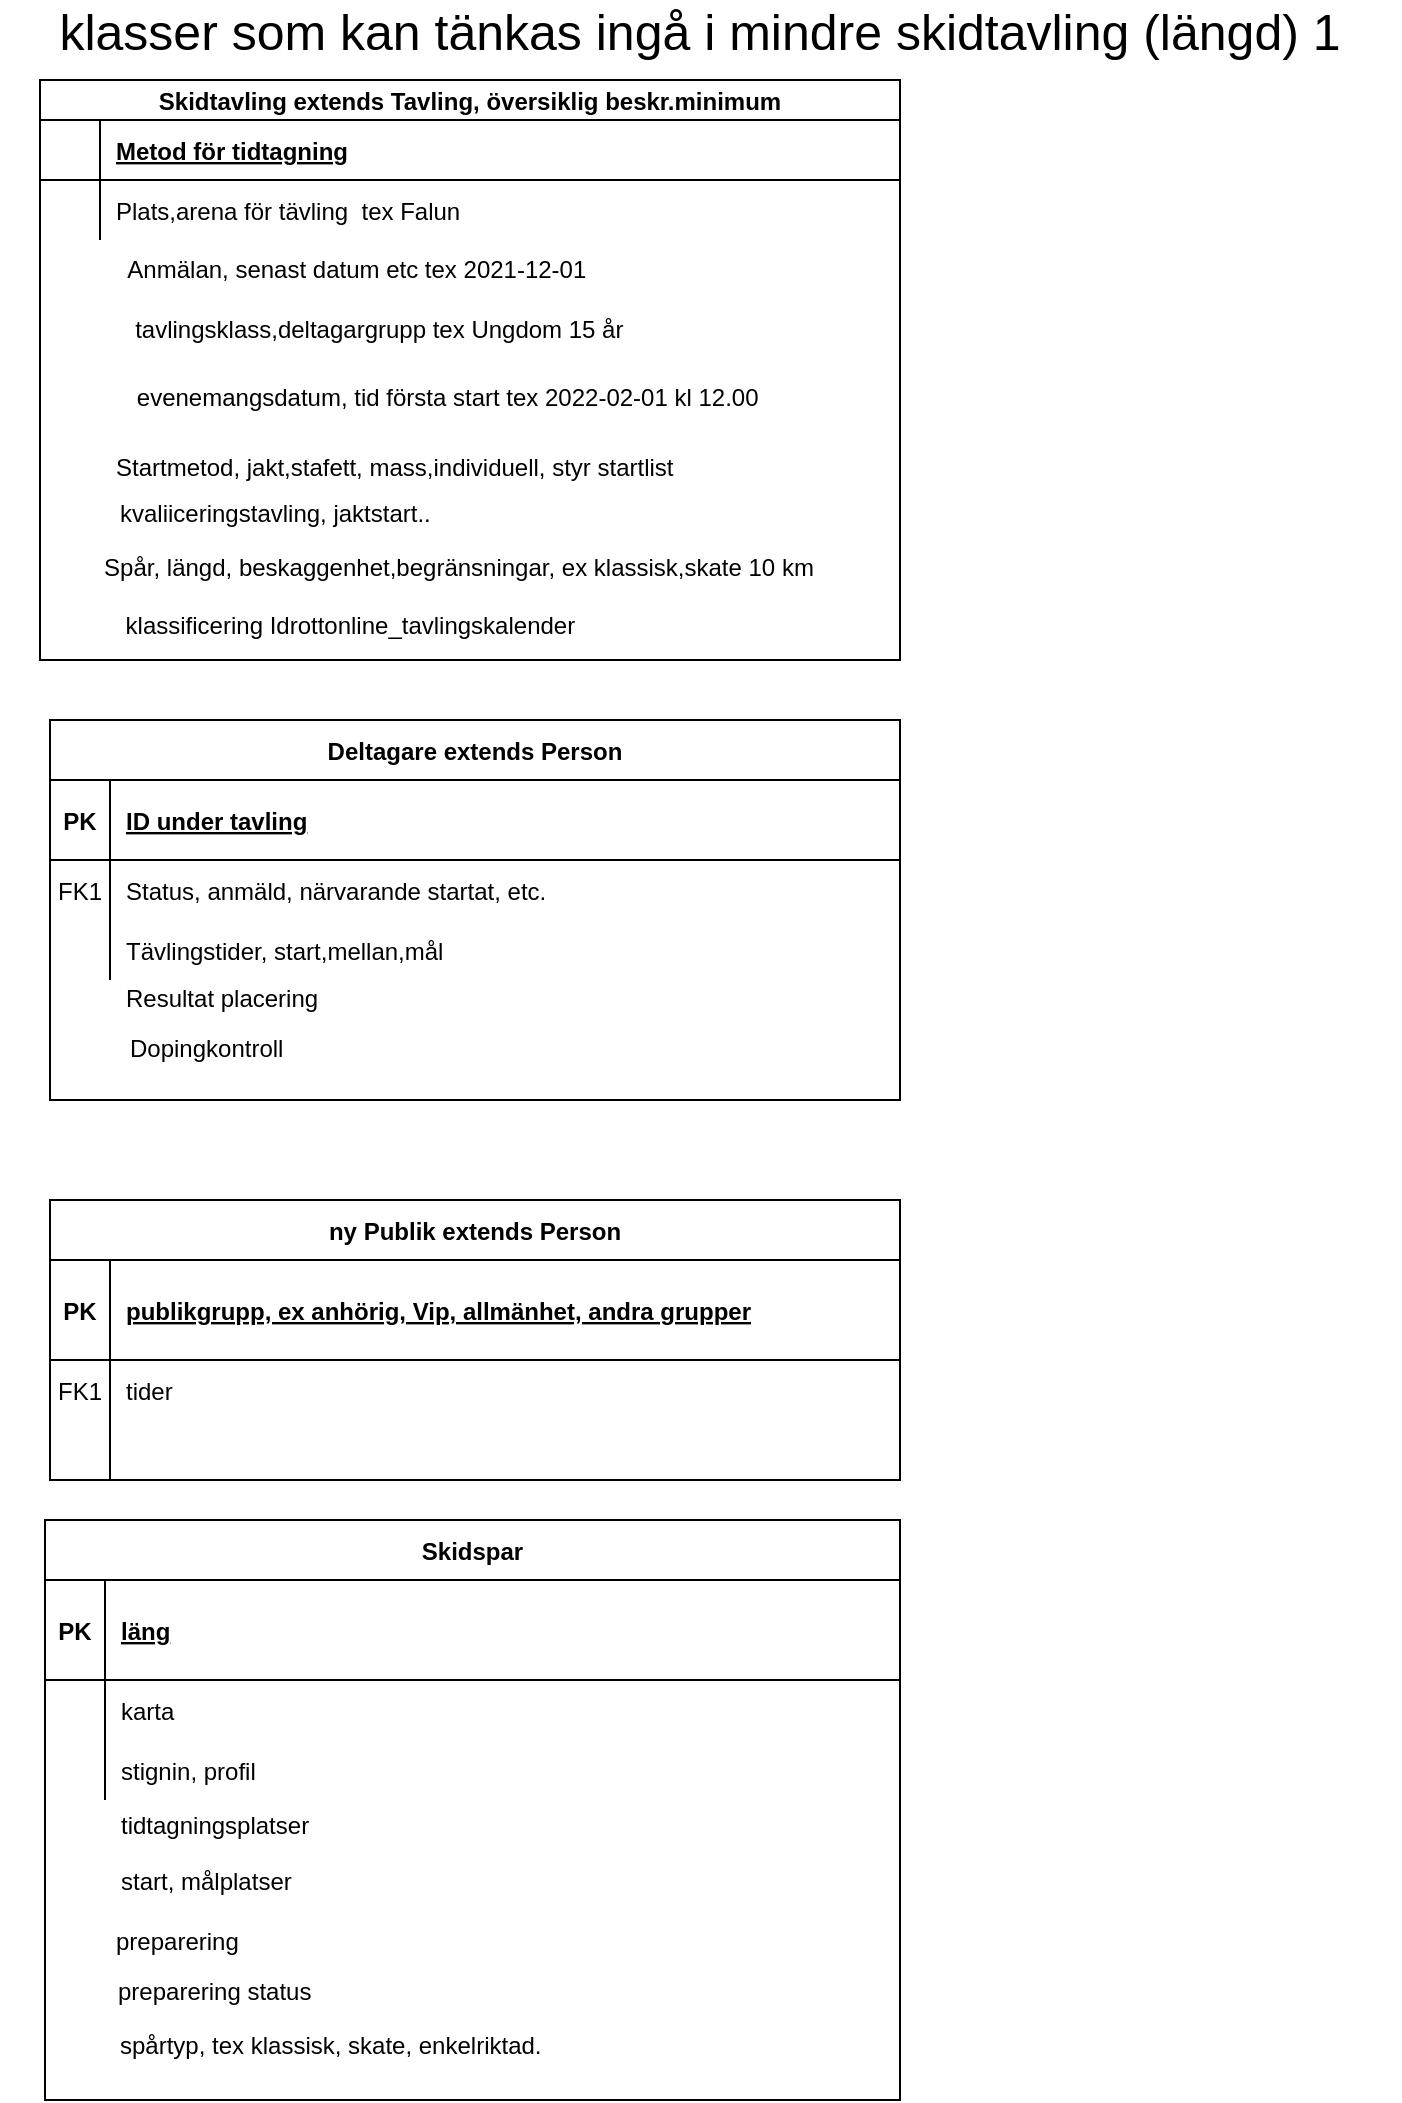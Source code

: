 <mxfile version="15.7.3" type="device"><diagram id="R2lEEEUBdFMjLlhIrx00" name="Page-1"><mxGraphModel dx="1102" dy="835" grid="1" gridSize="10" guides="1" tooltips="1" connect="1" arrows="1" fold="1" page="1" pageScale="1" pageWidth="850" pageHeight="1100" math="0" shadow="0" extFonts="Permanent Marker^https://fonts.googleapis.com/css?family=Permanent+Marker"><root><mxCell id="0"/><mxCell id="1" parent="0"/><mxCell id="C-vyLk0tnHw3VtMMgP7b-2" value="ny Publik extends Person" style="shape=table;startSize=30;container=1;collapsible=1;childLayout=tableLayout;fixedRows=1;rowLines=0;fontStyle=1;align=center;resizeLast=1;" parent="1" vertex="1"><mxGeometry x="115" y="640" width="425" height="140" as="geometry"/></mxCell><mxCell id="C-vyLk0tnHw3VtMMgP7b-3" value="" style="shape=partialRectangle;collapsible=0;dropTarget=0;pointerEvents=0;fillColor=none;points=[[0,0.5],[1,0.5]];portConstraint=eastwest;top=0;left=0;right=0;bottom=1;" parent="C-vyLk0tnHw3VtMMgP7b-2" vertex="1"><mxGeometry y="30" width="425" height="50" as="geometry"/></mxCell><mxCell id="C-vyLk0tnHw3VtMMgP7b-4" value="PK" style="shape=partialRectangle;overflow=hidden;connectable=0;fillColor=none;top=0;left=0;bottom=0;right=0;fontStyle=1;" parent="C-vyLk0tnHw3VtMMgP7b-3" vertex="1"><mxGeometry width="30" height="50" as="geometry"><mxRectangle width="30" height="50" as="alternateBounds"/></mxGeometry></mxCell><mxCell id="C-vyLk0tnHw3VtMMgP7b-5" value="publikgrupp, ex anhörig, Vip, allmänhet, andra grupper" style="shape=partialRectangle;overflow=hidden;connectable=0;fillColor=none;top=0;left=0;bottom=0;right=0;align=left;spacingLeft=6;fontStyle=5;" parent="C-vyLk0tnHw3VtMMgP7b-3" vertex="1"><mxGeometry x="30" width="395" height="50" as="geometry"><mxRectangle width="395" height="50" as="alternateBounds"/></mxGeometry></mxCell><mxCell id="C-vyLk0tnHw3VtMMgP7b-6" value="" style="shape=partialRectangle;collapsible=0;dropTarget=0;pointerEvents=0;fillColor=none;points=[[0,0.5],[1,0.5]];portConstraint=eastwest;top=0;left=0;right=0;bottom=0;" parent="C-vyLk0tnHw3VtMMgP7b-2" vertex="1"><mxGeometry y="80" width="425" height="30" as="geometry"/></mxCell><mxCell id="C-vyLk0tnHw3VtMMgP7b-7" value="FK1" style="shape=partialRectangle;overflow=hidden;connectable=0;fillColor=none;top=0;left=0;bottom=0;right=0;" parent="C-vyLk0tnHw3VtMMgP7b-6" vertex="1"><mxGeometry width="30" height="30" as="geometry"><mxRectangle width="30" height="30" as="alternateBounds"/></mxGeometry></mxCell><mxCell id="C-vyLk0tnHw3VtMMgP7b-8" value="tider" style="shape=partialRectangle;overflow=hidden;connectable=0;fillColor=none;top=0;left=0;bottom=0;right=0;align=left;spacingLeft=6;" parent="C-vyLk0tnHw3VtMMgP7b-6" vertex="1"><mxGeometry x="30" width="395" height="30" as="geometry"><mxRectangle width="395" height="30" as="alternateBounds"/></mxGeometry></mxCell><mxCell id="C-vyLk0tnHw3VtMMgP7b-9" value="" style="shape=partialRectangle;collapsible=0;dropTarget=0;pointerEvents=0;fillColor=none;points=[[0,0.5],[1,0.5]];portConstraint=eastwest;top=0;left=0;right=0;bottom=0;" parent="C-vyLk0tnHw3VtMMgP7b-2" vertex="1"><mxGeometry y="110" width="425" height="30" as="geometry"/></mxCell><mxCell id="C-vyLk0tnHw3VtMMgP7b-10" value="" style="shape=partialRectangle;overflow=hidden;connectable=0;fillColor=none;top=0;left=0;bottom=0;right=0;" parent="C-vyLk0tnHw3VtMMgP7b-9" vertex="1"><mxGeometry width="30" height="30" as="geometry"><mxRectangle width="30" height="30" as="alternateBounds"/></mxGeometry></mxCell><mxCell id="C-vyLk0tnHw3VtMMgP7b-11" value="" style="shape=partialRectangle;overflow=hidden;connectable=0;fillColor=none;top=0;left=0;bottom=0;right=0;align=left;spacingLeft=6;" parent="C-vyLk0tnHw3VtMMgP7b-9" vertex="1"><mxGeometry x="30" width="395" height="30" as="geometry"><mxRectangle width="395" height="30" as="alternateBounds"/></mxGeometry></mxCell><mxCell id="C-vyLk0tnHw3VtMMgP7b-13" value="Deltagare extends Person" style="shape=table;startSize=30;container=1;collapsible=1;childLayout=tableLayout;fixedRows=1;rowLines=0;fontStyle=1;align=center;resizeLast=1;" parent="1" vertex="1"><mxGeometry x="115" y="400" width="425" height="190" as="geometry"/></mxCell><mxCell id="C-vyLk0tnHw3VtMMgP7b-14" value="" style="shape=partialRectangle;collapsible=0;dropTarget=0;pointerEvents=0;fillColor=none;points=[[0,0.5],[1,0.5]];portConstraint=eastwest;top=0;left=0;right=0;bottom=1;" parent="C-vyLk0tnHw3VtMMgP7b-13" vertex="1"><mxGeometry y="30" width="425" height="40" as="geometry"/></mxCell><mxCell id="C-vyLk0tnHw3VtMMgP7b-15" value="PK" style="shape=partialRectangle;overflow=hidden;connectable=0;fillColor=none;top=0;left=0;bottom=0;right=0;fontStyle=1;" parent="C-vyLk0tnHw3VtMMgP7b-14" vertex="1"><mxGeometry width="30" height="40" as="geometry"><mxRectangle width="30" height="40" as="alternateBounds"/></mxGeometry></mxCell><mxCell id="C-vyLk0tnHw3VtMMgP7b-16" value="ID under tavling" style="shape=partialRectangle;overflow=hidden;connectable=0;fillColor=none;top=0;left=0;bottom=0;right=0;align=left;spacingLeft=6;fontStyle=5;" parent="C-vyLk0tnHw3VtMMgP7b-14" vertex="1"><mxGeometry x="30" width="395" height="40" as="geometry"><mxRectangle width="395" height="40" as="alternateBounds"/></mxGeometry></mxCell><mxCell id="C-vyLk0tnHw3VtMMgP7b-17" value="" style="shape=partialRectangle;collapsible=0;dropTarget=0;pointerEvents=0;fillColor=none;points=[[0,0.5],[1,0.5]];portConstraint=eastwest;top=0;left=0;right=0;bottom=0;" parent="C-vyLk0tnHw3VtMMgP7b-13" vertex="1"><mxGeometry y="70" width="425" height="30" as="geometry"/></mxCell><mxCell id="C-vyLk0tnHw3VtMMgP7b-18" value="FK1" style="shape=partialRectangle;overflow=hidden;connectable=0;fillColor=none;top=0;left=0;bottom=0;right=0;" parent="C-vyLk0tnHw3VtMMgP7b-17" vertex="1"><mxGeometry width="30" height="30" as="geometry"><mxRectangle width="30" height="30" as="alternateBounds"/></mxGeometry></mxCell><mxCell id="C-vyLk0tnHw3VtMMgP7b-19" value="Status, anmäld, närvarande startat, etc." style="shape=partialRectangle;overflow=hidden;connectable=0;fillColor=none;top=0;left=0;bottom=0;right=0;align=left;spacingLeft=6;" parent="C-vyLk0tnHw3VtMMgP7b-17" vertex="1"><mxGeometry x="30" width="395" height="30" as="geometry"><mxRectangle width="395" height="30" as="alternateBounds"/></mxGeometry></mxCell><mxCell id="C-vyLk0tnHw3VtMMgP7b-20" value="" style="shape=partialRectangle;collapsible=0;dropTarget=0;pointerEvents=0;fillColor=none;points=[[0,0.5],[1,0.5]];portConstraint=eastwest;top=0;left=0;right=0;bottom=0;" parent="C-vyLk0tnHw3VtMMgP7b-13" vertex="1"><mxGeometry y="100" width="425" height="30" as="geometry"/></mxCell><mxCell id="C-vyLk0tnHw3VtMMgP7b-21" value="" style="shape=partialRectangle;overflow=hidden;connectable=0;fillColor=none;top=0;left=0;bottom=0;right=0;" parent="C-vyLk0tnHw3VtMMgP7b-20" vertex="1"><mxGeometry width="30" height="30" as="geometry"><mxRectangle width="30" height="30" as="alternateBounds"/></mxGeometry></mxCell><mxCell id="C-vyLk0tnHw3VtMMgP7b-22" value="Tävlingstider, start,mellan,mål" style="shape=partialRectangle;overflow=hidden;connectable=0;fillColor=none;top=0;left=0;bottom=0;right=0;align=left;spacingLeft=6;" parent="C-vyLk0tnHw3VtMMgP7b-20" vertex="1"><mxGeometry x="30" width="395" height="30" as="geometry"><mxRectangle width="395" height="30" as="alternateBounds"/></mxGeometry></mxCell><mxCell id="C-vyLk0tnHw3VtMMgP7b-23" value="Skidtavling extends Tavling, översiklig beskr.minimum" style="shape=table;startSize=20;container=1;collapsible=1;childLayout=tableLayout;fixedRows=1;rowLines=0;fontStyle=1;align=center;resizeLast=1;" parent="1" vertex="1"><mxGeometry x="110" y="80" width="430" height="290" as="geometry"/></mxCell><mxCell id="C-vyLk0tnHw3VtMMgP7b-24" value="" style="shape=partialRectangle;collapsible=0;dropTarget=0;pointerEvents=0;fillColor=none;points=[[0,0.5],[1,0.5]];portConstraint=eastwest;top=0;left=0;right=0;bottom=1;" parent="C-vyLk0tnHw3VtMMgP7b-23" vertex="1"><mxGeometry y="20" width="430" height="30" as="geometry"/></mxCell><mxCell id="C-vyLk0tnHw3VtMMgP7b-25" value="" style="shape=partialRectangle;overflow=hidden;connectable=0;fillColor=none;top=0;left=0;bottom=0;right=0;fontStyle=1;" parent="C-vyLk0tnHw3VtMMgP7b-24" vertex="1"><mxGeometry width="30" height="30" as="geometry"><mxRectangle width="30" height="30" as="alternateBounds"/></mxGeometry></mxCell><mxCell id="C-vyLk0tnHw3VtMMgP7b-26" value="Metod för tidtagning" style="shape=partialRectangle;overflow=hidden;connectable=0;fillColor=none;top=0;left=0;bottom=0;right=0;align=left;spacingLeft=6;fontStyle=5;" parent="C-vyLk0tnHw3VtMMgP7b-24" vertex="1"><mxGeometry x="30" width="400" height="30" as="geometry"><mxRectangle width="400" height="30" as="alternateBounds"/></mxGeometry></mxCell><mxCell id="C-vyLk0tnHw3VtMMgP7b-27" value="" style="shape=partialRectangle;collapsible=0;dropTarget=0;pointerEvents=0;fillColor=none;points=[[0,0.5],[1,0.5]];portConstraint=eastwest;top=0;left=0;right=0;bottom=0;" parent="C-vyLk0tnHw3VtMMgP7b-23" vertex="1"><mxGeometry y="50" width="430" height="30" as="geometry"/></mxCell><mxCell id="C-vyLk0tnHw3VtMMgP7b-28" value="" style="shape=partialRectangle;overflow=hidden;connectable=0;fillColor=none;top=0;left=0;bottom=0;right=0;" parent="C-vyLk0tnHw3VtMMgP7b-27" vertex="1"><mxGeometry width="30" height="30" as="geometry"><mxRectangle width="30" height="30" as="alternateBounds"/></mxGeometry></mxCell><mxCell id="C-vyLk0tnHw3VtMMgP7b-29" value="Plats,arena för tävling  tex Falun" style="shape=partialRectangle;overflow=hidden;connectable=0;fillColor=none;top=0;left=0;bottom=0;right=0;align=left;spacingLeft=6;" parent="C-vyLk0tnHw3VtMMgP7b-27" vertex="1"><mxGeometry x="30" width="400" height="30" as="geometry"><mxRectangle width="400" height="30" as="alternateBounds"/></mxGeometry></mxCell><mxCell id="xlbWAWORUBu0dMpSI8FI-1" value="klasser som kan tänkas ingå i mindre skidtavling (längd)&amp;nbsp;1" style="text;html=1;strokeColor=none;fillColor=none;align=center;verticalAlign=middle;whiteSpace=wrap;rounded=0;strokeWidth=34;fontSize=25;" parent="1" vertex="1"><mxGeometry x="90" y="40" width="700" height="30" as="geometry"/></mxCell><mxCell id="xlbWAWORUBu0dMpSI8FI-3" value="" style="shape=partialRectangle;collapsible=0;dropTarget=0;pointerEvents=0;fillColor=none;points=[[0,0.5],[1,0.5]];portConstraint=eastwest;top=0;left=0;right=0;bottom=0;" parent="1" vertex="1"><mxGeometry x="110" y="160" width="250" height="30" as="geometry"/></mxCell><mxCell id="xlbWAWORUBu0dMpSI8FI-4" value="" style="shape=partialRectangle;overflow=hidden;connectable=0;fillColor=none;top=0;left=0;bottom=0;right=0;" parent="xlbWAWORUBu0dMpSI8FI-3" vertex="1"><mxGeometry width="30" height="30" as="geometry"><mxRectangle width="30" height="30" as="alternateBounds"/></mxGeometry></mxCell><mxCell id="xlbWAWORUBu0dMpSI8FI-10" value="" style="shape=partialRectangle;collapsible=0;dropTarget=0;pointerEvents=0;fillColor=none;points=[[0,0.5],[1,0.5]];portConstraint=eastwest;top=0;left=0;right=0;bottom=0;" parent="1" vertex="1"><mxGeometry x="110" y="210" width="330" height="30" as="geometry"/></mxCell><mxCell id="xlbWAWORUBu0dMpSI8FI-11" value="" style="shape=partialRectangle;overflow=hidden;connectable=0;fillColor=none;top=0;left=0;bottom=0;right=0;" parent="xlbWAWORUBu0dMpSI8FI-10" vertex="1"><mxGeometry width="39.6" height="30" as="geometry"><mxRectangle width="30" height="30" as="alternateBounds"/></mxGeometry></mxCell><mxCell id="xlbWAWORUBu0dMpSI8FI-12" value="tavlingsklass,deltagargrupp tex Ungdom 15 år" style="shape=partialRectangle;overflow=hidden;connectable=0;fillColor=none;top=0;left=0;bottom=0;right=0;align=left;spacingLeft=6;" parent="xlbWAWORUBu0dMpSI8FI-10" vertex="1"><mxGeometry x="39.6" y="-21" width="290.4" height="30" as="geometry"><mxRectangle width="220" height="30" as="alternateBounds"/></mxGeometry></mxCell><mxCell id="xlbWAWORUBu0dMpSI8FI-13" value="" style="shape=partialRectangle;collapsible=0;dropTarget=0;pointerEvents=0;fillColor=none;points=[[0,0.5],[1,0.5]];portConstraint=eastwest;top=0;left=0;right=0;bottom=0;" parent="1" vertex="1"><mxGeometry x="100" y="300" width="420" height="30" as="geometry"/></mxCell><mxCell id="xlbWAWORUBu0dMpSI8FI-14" value="" style="shape=partialRectangle;overflow=hidden;connectable=0;fillColor=none;top=0;left=0;bottom=0;right=0;" parent="xlbWAWORUBu0dMpSI8FI-13" vertex="1"><mxGeometry width="50.4" height="30" as="geometry"><mxRectangle width="30" height="30" as="alternateBounds"/></mxGeometry></mxCell><mxCell id="xlbWAWORUBu0dMpSI8FI-15" value="Spår, längd, beskaggenhet,begränsningar, ex klassisk,skate 10 km" style="shape=partialRectangle;overflow=hidden;connectable=0;fillColor=none;top=0;left=0;bottom=0;right=0;align=left;spacingLeft=6;" parent="xlbWAWORUBu0dMpSI8FI-13" vertex="1"><mxGeometry x="34.054" y="8" width="385.946" height="30" as="geometry"><mxRectangle width="220" height="30" as="alternateBounds"/></mxGeometry></mxCell><mxCell id="xlbWAWORUBu0dMpSI8FI-16" value="" style="shape=partialRectangle;collapsible=0;dropTarget=0;pointerEvents=0;fillColor=none;points=[[0,0.5],[1,0.5]];portConstraint=eastwest;top=0;left=0;right=0;bottom=0;" parent="1" vertex="1"><mxGeometry x="100" y="228" width="420" height="20" as="geometry"/></mxCell><mxCell id="xlbWAWORUBu0dMpSI8FI-17" value="" style="shape=partialRectangle;overflow=hidden;connectable=0;fillColor=none;top=0;left=0;bottom=0;right=0;" parent="xlbWAWORUBu0dMpSI8FI-16" vertex="1"><mxGeometry width="50.4" height="20" as="geometry"><mxRectangle width="30" height="30" as="alternateBounds"/></mxGeometry></mxCell><mxCell id="xlbWAWORUBu0dMpSI8FI-18" value="evenemangsdatum, tid första start tex 2022-02-01 kl 12.00" style="shape=partialRectangle;overflow=hidden;connectable=0;fillColor=none;top=0;left=0;bottom=0;right=0;align=left;spacingLeft=6;" parent="xlbWAWORUBu0dMpSI8FI-16" vertex="1"><mxGeometry x="50.4" width="369.6" height="20" as="geometry"><mxRectangle width="220" height="30" as="alternateBounds"/></mxGeometry></mxCell><mxCell id="xlbWAWORUBu0dMpSI8FI-19" value="" style="shape=partialRectangle;collapsible=0;dropTarget=0;pointerEvents=0;fillColor=none;points=[[0,0.5],[1,0.5]];portConstraint=eastwest;top=0;left=0;right=0;bottom=0;" parent="1" vertex="1"><mxGeometry x="111" y="159" width="289" height="30" as="geometry"/></mxCell><mxCell id="xlbWAWORUBu0dMpSI8FI-20" value="" style="shape=partialRectangle;overflow=hidden;connectable=0;fillColor=none;top=0;left=0;bottom=0;right=0;" parent="xlbWAWORUBu0dMpSI8FI-19" vertex="1"><mxGeometry width="34.68" height="30" as="geometry"><mxRectangle width="30" height="30" as="alternateBounds"/></mxGeometry></mxCell><mxCell id="xlbWAWORUBu0dMpSI8FI-21" value="Anmälan, senast datum etc tex 2021-12-01" style="shape=partialRectangle;overflow=hidden;connectable=0;fillColor=none;top=0;left=0;bottom=0;right=0;align=left;spacingLeft=6;" parent="xlbWAWORUBu0dMpSI8FI-19" vertex="1"><mxGeometry x="34.68" width="254.32" height="30" as="geometry"><mxRectangle width="220" height="30" as="alternateBounds"/></mxGeometry></mxCell><mxCell id="xlbWAWORUBu0dMpSI8FI-37" value="Skidspar" style="shape=table;startSize=30;container=1;collapsible=1;childLayout=tableLayout;fixedRows=1;rowLines=0;fontStyle=1;align=center;resizeLast=1;" parent="1" vertex="1"><mxGeometry x="112.5" y="800" width="427.5" height="290" as="geometry"/></mxCell><mxCell id="xlbWAWORUBu0dMpSI8FI-38" value="" style="shape=partialRectangle;collapsible=0;dropTarget=0;pointerEvents=0;fillColor=none;points=[[0,0.5],[1,0.5]];portConstraint=eastwest;top=0;left=0;right=0;bottom=1;" parent="xlbWAWORUBu0dMpSI8FI-37" vertex="1"><mxGeometry y="30" width="427.5" height="50" as="geometry"/></mxCell><mxCell id="xlbWAWORUBu0dMpSI8FI-39" value="PK" style="shape=partialRectangle;overflow=hidden;connectable=0;fillColor=none;top=0;left=0;bottom=0;right=0;fontStyle=1;" parent="xlbWAWORUBu0dMpSI8FI-38" vertex="1"><mxGeometry width="30" height="50" as="geometry"><mxRectangle width="30" height="50" as="alternateBounds"/></mxGeometry></mxCell><mxCell id="xlbWAWORUBu0dMpSI8FI-40" value="läng" style="shape=partialRectangle;overflow=hidden;connectable=0;fillColor=none;top=0;left=0;bottom=0;right=0;align=left;spacingLeft=6;fontStyle=5;" parent="xlbWAWORUBu0dMpSI8FI-38" vertex="1"><mxGeometry x="30" width="397.5" height="50" as="geometry"><mxRectangle width="397.5" height="50" as="alternateBounds"/></mxGeometry></mxCell><mxCell id="xlbWAWORUBu0dMpSI8FI-41" value="" style="shape=partialRectangle;collapsible=0;dropTarget=0;pointerEvents=0;fillColor=none;points=[[0,0.5],[1,0.5]];portConstraint=eastwest;top=0;left=0;right=0;bottom=0;" parent="xlbWAWORUBu0dMpSI8FI-37" vertex="1"><mxGeometry y="80" width="427.5" height="30" as="geometry"/></mxCell><mxCell id="xlbWAWORUBu0dMpSI8FI-42" value="" style="shape=partialRectangle;overflow=hidden;connectable=0;fillColor=none;top=0;left=0;bottom=0;right=0;" parent="xlbWAWORUBu0dMpSI8FI-41" vertex="1"><mxGeometry width="30" height="30" as="geometry"><mxRectangle width="30" height="30" as="alternateBounds"/></mxGeometry></mxCell><mxCell id="xlbWAWORUBu0dMpSI8FI-43" value="karta" style="shape=partialRectangle;overflow=hidden;connectable=0;fillColor=none;top=0;left=0;bottom=0;right=0;align=left;spacingLeft=6;" parent="xlbWAWORUBu0dMpSI8FI-41" vertex="1"><mxGeometry x="30" width="397.5" height="30" as="geometry"><mxRectangle width="397.5" height="30" as="alternateBounds"/></mxGeometry></mxCell><mxCell id="xlbWAWORUBu0dMpSI8FI-44" value="" style="shape=partialRectangle;collapsible=0;dropTarget=0;pointerEvents=0;fillColor=none;points=[[0,0.5],[1,0.5]];portConstraint=eastwest;top=0;left=0;right=0;bottom=0;" parent="xlbWAWORUBu0dMpSI8FI-37" vertex="1"><mxGeometry y="110" width="427.5" height="30" as="geometry"/></mxCell><mxCell id="xlbWAWORUBu0dMpSI8FI-45" value="" style="shape=partialRectangle;overflow=hidden;connectable=0;fillColor=none;top=0;left=0;bottom=0;right=0;" parent="xlbWAWORUBu0dMpSI8FI-44" vertex="1"><mxGeometry width="30" height="30" as="geometry"><mxRectangle width="30" height="30" as="alternateBounds"/></mxGeometry></mxCell><mxCell id="xlbWAWORUBu0dMpSI8FI-46" value="stignin, profil" style="shape=partialRectangle;overflow=hidden;connectable=0;fillColor=none;top=0;left=0;bottom=0;right=0;align=left;spacingLeft=6;" parent="xlbWAWORUBu0dMpSI8FI-44" vertex="1"><mxGeometry x="30" width="397.5" height="30" as="geometry"><mxRectangle width="397.5" height="30" as="alternateBounds"/></mxGeometry></mxCell><mxCell id="xlbWAWORUBu0dMpSI8FI-47" value="tidtagningsplatser" style="shape=partialRectangle;overflow=hidden;connectable=0;fillColor=none;top=0;left=0;bottom=0;right=0;align=left;spacingLeft=6;" parent="1" vertex="1"><mxGeometry x="142.5" y="942" width="395" height="20" as="geometry"><mxRectangle width="395" height="30" as="alternateBounds"/></mxGeometry></mxCell><mxCell id="xlbWAWORUBu0dMpSI8FI-48" value="start, målplatser" style="shape=partialRectangle;overflow=hidden;connectable=0;fillColor=none;top=0;left=0;bottom=0;right=0;align=left;spacingLeft=6;" parent="1" vertex="1"><mxGeometry x="142.5" y="970" width="395" height="20" as="geometry"><mxRectangle width="395" height="30" as="alternateBounds"/></mxGeometry></mxCell><mxCell id="xlbWAWORUBu0dMpSI8FI-49" value="preparering" style="shape=partialRectangle;overflow=hidden;connectable=0;fillColor=none;top=0;left=0;bottom=0;right=0;align=left;spacingLeft=6;" parent="1" vertex="1"><mxGeometry x="140" y="1000" width="395" height="20" as="geometry"><mxRectangle width="395" height="30" as="alternateBounds"/></mxGeometry></mxCell><mxCell id="xlbWAWORUBu0dMpSI8FI-5" value="Startmetod, jakt,stafett, mass,individuell, styr startlist" style="shape=partialRectangle;overflow=hidden;connectable=0;fillColor=none;top=0;left=0;bottom=0;right=0;align=left;spacingLeft=6;" parent="1" vertex="1"><mxGeometry x="140" y="258" width="380" height="30" as="geometry"><mxRectangle width="220" height="30" as="alternateBounds"/></mxGeometry></mxCell><mxCell id="xlbWAWORUBu0dMpSI8FI-22" value="" style="shape=partialRectangle;collapsible=0;dropTarget=0;pointerEvents=0;fillColor=none;points=[[0,0.5],[1,0.5]];portConstraint=eastwest;top=0;left=0;right=0;bottom=0;" parent="1" vertex="1"><mxGeometry x="99.5" y="337" width="377.5" height="30" as="geometry"/></mxCell><mxCell id="xlbWAWORUBu0dMpSI8FI-23" value="" style="shape=partialRectangle;overflow=hidden;connectable=0;fillColor=none;top=0;left=0;bottom=0;right=0;" parent="xlbWAWORUBu0dMpSI8FI-22" vertex="1"><mxGeometry width="45.3" height="30" as="geometry"><mxRectangle width="30" height="30" as="alternateBounds"/></mxGeometry></mxCell><mxCell id="xlbWAWORUBu0dMpSI8FI-24" value="klassificering Idrottonline_tavlingskalender" style="shape=partialRectangle;overflow=hidden;connectable=0;fillColor=none;top=0;left=0;bottom=0;right=0;align=left;spacingLeft=6;" parent="xlbWAWORUBu0dMpSI8FI-22" vertex="1"><mxGeometry x="45.3" width="332.2" height="30" as="geometry"><mxRectangle width="220" height="30" as="alternateBounds"/></mxGeometry></mxCell><mxCell id="LvdMlG0N8Hvtj4-FQVTh-3" value="kvaliiceringstavling, jaktstart.." style="shape=partialRectangle;overflow=hidden;connectable=0;fillColor=none;top=0;left=0;bottom=0;right=0;align=left;spacingLeft=6;" parent="1" vertex="1"><mxGeometry x="142" y="281" width="380" height="30" as="geometry"><mxRectangle width="220" height="30" as="alternateBounds"/></mxGeometry></mxCell><mxCell id="LvdMlG0N8Hvtj4-FQVTh-4" value="Resultat placering" style="shape=partialRectangle;overflow=hidden;connectable=0;fillColor=none;top=0;left=0;bottom=0;right=0;align=left;spacingLeft=6;" parent="1" vertex="1"><mxGeometry x="145" y="527" width="395" height="23" as="geometry"><mxRectangle width="395" height="30" as="alternateBounds"/></mxGeometry></mxCell><mxCell id="Sb1y7JbzxhR3GW7s-9Bg-1" value="preparering status" style="shape=partialRectangle;overflow=hidden;connectable=0;fillColor=none;top=0;left=0;bottom=0;right=0;align=left;spacingLeft=6;" parent="1" vertex="1"><mxGeometry x="141" y="1025" width="395" height="20" as="geometry"><mxRectangle width="395" height="30" as="alternateBounds"/></mxGeometry></mxCell><mxCell id="Sb1y7JbzxhR3GW7s-9Bg-2" value="spårtyp, tex klassisk, skate, enkelriktad." style="shape=partialRectangle;overflow=hidden;connectable=0;fillColor=none;top=0;left=0;bottom=0;right=0;align=left;spacingLeft=6;" parent="1" vertex="1"><mxGeometry x="142" y="1052" width="395" height="20" as="geometry"><mxRectangle width="395" height="30" as="alternateBounds"/></mxGeometry></mxCell><mxCell id="FIt816argp40Pm2ONk56-1" value="Dopingkontroll" style="shape=partialRectangle;overflow=hidden;connectable=0;fillColor=none;top=0;left=0;bottom=0;right=0;align=left;spacingLeft=6;" vertex="1" parent="1"><mxGeometry x="147" y="552" width="395" height="23" as="geometry"><mxRectangle width="395" height="30" as="alternateBounds"/></mxGeometry></mxCell></root></mxGraphModel></diagram></mxfile>